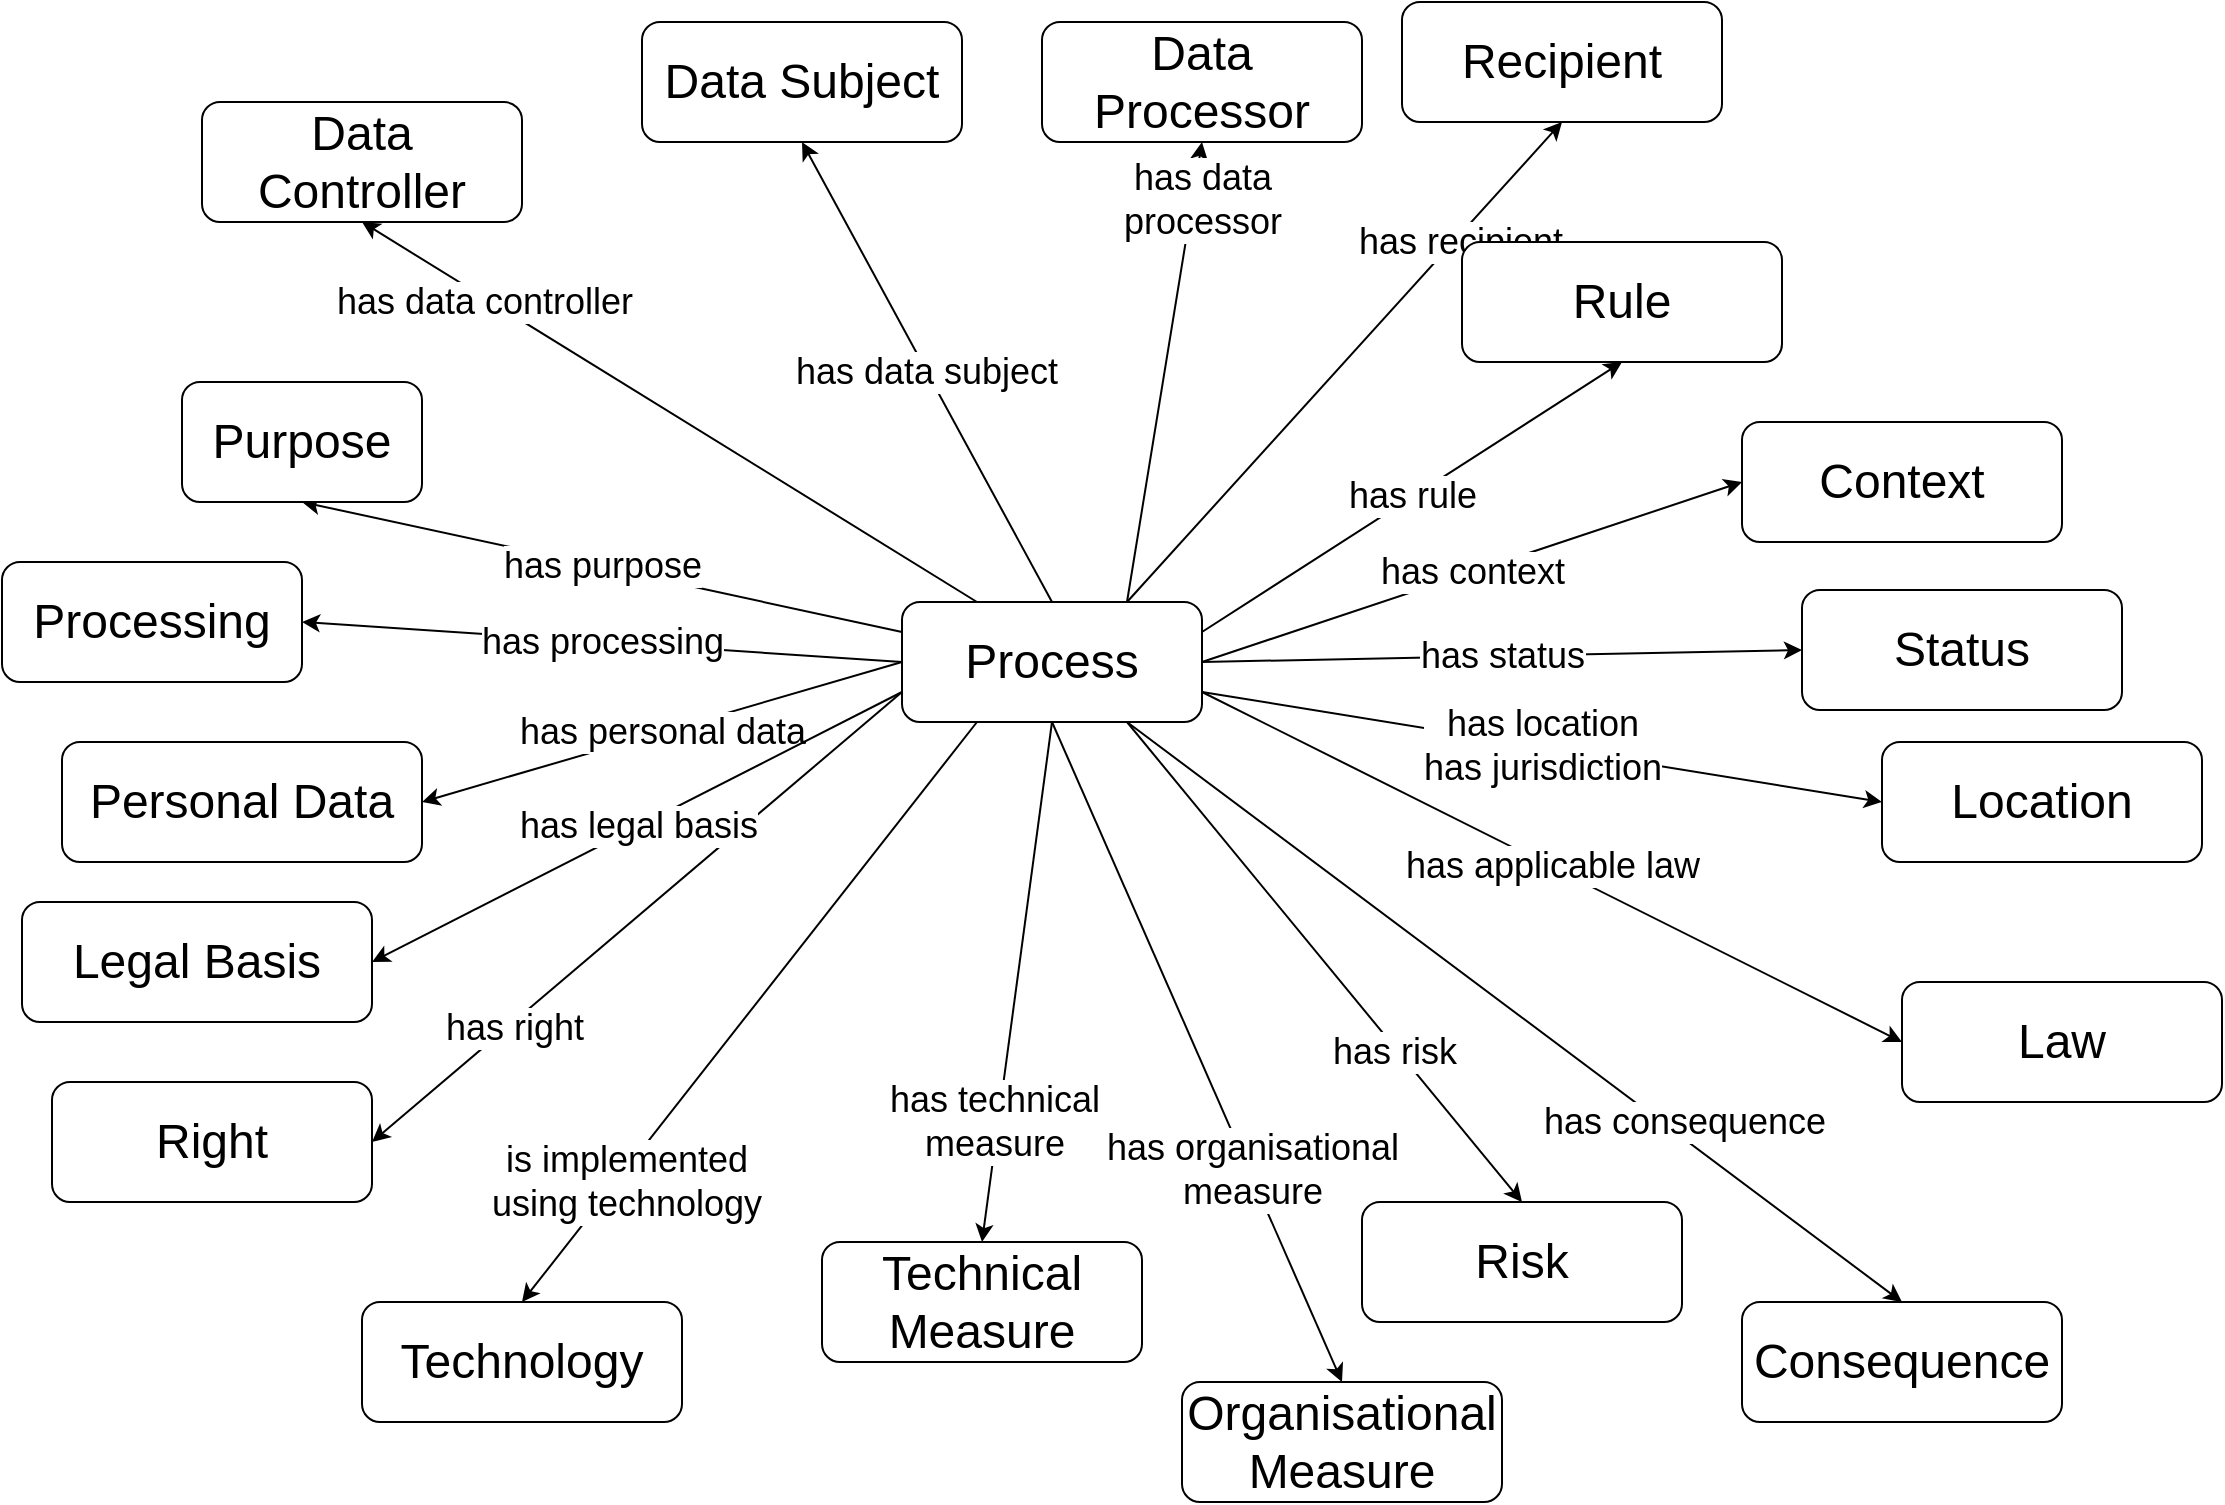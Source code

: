<mxfile version="23.0.2" type="device">
  <diagram id="LlyCoF11QMpSi3ACZM8y" name="Page-1">
    <mxGraphModel dx="1434" dy="883" grid="1" gridSize="10" guides="1" tooltips="1" connect="1" arrows="1" fold="1" page="1" pageScale="1" pageWidth="1169" pageHeight="827" math="0" shadow="0">
      <root>
        <mxCell id="0" />
        <mxCell id="1" parent="0" />
        <mxCell id="eJ3oT5h9ZwzcKakm_6cT-24" value="has right" style="edgeStyle=none;rounded=0;orthogonalLoop=1;jettySize=auto;html=1;exitX=0;exitY=0.75;exitDx=0;exitDy=0;entryX=1;entryY=0.5;entryDx=0;entryDy=0;fontSize=18;" parent="1" source="eJ3oT5h9ZwzcKakm_6cT-1" target="eJ3oT5h9ZwzcKakm_6cT-16" edge="1">
          <mxGeometry x="0.476" y="3" relative="1" as="geometry">
            <mxPoint as="offset" />
          </mxGeometry>
        </mxCell>
        <mxCell id="eJ3oT5h9ZwzcKakm_6cT-17" value="has data controller" style="rounded=0;orthogonalLoop=1;jettySize=auto;html=1;exitX=0.25;exitY=0;exitDx=0;exitDy=0;entryX=0.5;entryY=1;entryDx=0;entryDy=0;fontSize=18;" parent="1" source="eJ3oT5h9ZwzcKakm_6cT-1" target="eJ3oT5h9ZwzcKakm_6cT-8" edge="1">
          <mxGeometry x="0.596" y="2" relative="1" as="geometry">
            <mxPoint as="offset" />
          </mxGeometry>
        </mxCell>
        <mxCell id="eJ3oT5h9ZwzcKakm_6cT-18" value="has data subject" style="edgeStyle=none;rounded=0;orthogonalLoop=1;jettySize=auto;html=1;exitX=0.5;exitY=0;exitDx=0;exitDy=0;entryX=0.5;entryY=1;entryDx=0;entryDy=0;fontSize=18;" parent="1" source="eJ3oT5h9ZwzcKakm_6cT-1" target="eJ3oT5h9ZwzcKakm_6cT-9" edge="1">
          <mxGeometry relative="1" as="geometry" />
        </mxCell>
        <mxCell id="eJ3oT5h9ZwzcKakm_6cT-20" value="has purpose" style="edgeStyle=none;rounded=0;orthogonalLoop=1;jettySize=auto;html=1;exitX=0;exitY=0.25;exitDx=0;exitDy=0;entryX=0.5;entryY=1;entryDx=0;entryDy=0;fontSize=18;" parent="1" source="eJ3oT5h9ZwzcKakm_6cT-1" target="eJ3oT5h9ZwzcKakm_6cT-2" edge="1">
          <mxGeometry relative="1" as="geometry" />
        </mxCell>
        <mxCell id="eJ3oT5h9ZwzcKakm_6cT-21" value="has processing" style="edgeStyle=none;rounded=0;orthogonalLoop=1;jettySize=auto;html=1;exitX=0;exitY=0.5;exitDx=0;exitDy=0;entryX=1;entryY=0.5;entryDx=0;entryDy=0;fontSize=18;" parent="1" source="eJ3oT5h9ZwzcKakm_6cT-1" target="eJ3oT5h9ZwzcKakm_6cT-3" edge="1">
          <mxGeometry relative="1" as="geometry" />
        </mxCell>
        <mxCell id="eJ3oT5h9ZwzcKakm_6cT-22" value="has personal data" style="edgeStyle=none;rounded=0;orthogonalLoop=1;jettySize=auto;html=1;exitX=0;exitY=0.5;exitDx=0;exitDy=0;entryX=1;entryY=0.5;entryDx=0;entryDy=0;fontSize=18;" parent="1" source="eJ3oT5h9ZwzcKakm_6cT-1" target="eJ3oT5h9ZwzcKakm_6cT-4" edge="1">
          <mxGeometry relative="1" as="geometry" />
        </mxCell>
        <mxCell id="eJ3oT5h9ZwzcKakm_6cT-23" value="has legal basis" style="edgeStyle=none;rounded=0;orthogonalLoop=1;jettySize=auto;html=1;exitX=0;exitY=0.75;exitDx=0;exitDy=0;entryX=1;entryY=0.5;entryDx=0;entryDy=0;fontSize=18;" parent="1" source="eJ3oT5h9ZwzcKakm_6cT-1" target="eJ3oT5h9ZwzcKakm_6cT-5" edge="1">
          <mxGeometry relative="1" as="geometry" />
        </mxCell>
        <mxCell id="eJ3oT5h9ZwzcKakm_6cT-25" value="has technical&lt;br&gt;measure" style="edgeStyle=none;rounded=0;orthogonalLoop=1;jettySize=auto;html=1;exitX=0.5;exitY=1;exitDx=0;exitDy=0;entryX=0.5;entryY=0;entryDx=0;entryDy=0;fontSize=18;" parent="1" source="eJ3oT5h9ZwzcKakm_6cT-1" target="eJ3oT5h9ZwzcKakm_6cT-6" edge="1">
          <mxGeometry x="0.541" y="-2" relative="1" as="geometry">
            <mxPoint as="offset" />
          </mxGeometry>
        </mxCell>
        <mxCell id="eJ3oT5h9ZwzcKakm_6cT-26" value="has organisational&lt;br&gt;measure" style="edgeStyle=none;rounded=0;orthogonalLoop=1;jettySize=auto;html=1;exitX=0.5;exitY=1;exitDx=0;exitDy=0;entryX=0.5;entryY=0;entryDx=0;entryDy=0;fontSize=18;" parent="1" source="eJ3oT5h9ZwzcKakm_6cT-1" target="eJ3oT5h9ZwzcKakm_6cT-7" edge="1">
          <mxGeometry x="0.362" y="1" relative="1" as="geometry">
            <mxPoint as="offset" />
          </mxGeometry>
        </mxCell>
        <mxCell id="eJ3oT5h9ZwzcKakm_6cT-27" value="has risk" style="edgeStyle=none;rounded=0;orthogonalLoop=1;jettySize=auto;html=1;exitX=0.75;exitY=1;exitDx=0;exitDy=0;entryX=0.5;entryY=0;entryDx=0;entryDy=0;fontSize=18;" parent="1" source="eJ3oT5h9ZwzcKakm_6cT-1" target="eJ3oT5h9ZwzcKakm_6cT-13" edge="1">
          <mxGeometry x="0.366" y="-2" relative="1" as="geometry">
            <mxPoint as="offset" />
          </mxGeometry>
        </mxCell>
        <mxCell id="eJ3oT5h9ZwzcKakm_6cT-28" value="has context" style="edgeStyle=none;rounded=0;orthogonalLoop=1;jettySize=auto;html=1;exitX=1;exitY=0.5;exitDx=0;exitDy=0;entryX=0;entryY=0.5;entryDx=0;entryDy=0;fontSize=18;" parent="1" source="eJ3oT5h9ZwzcKakm_6cT-1" target="eJ3oT5h9ZwzcKakm_6cT-11" edge="1">
          <mxGeometry relative="1" as="geometry" />
        </mxCell>
        <mxCell id="eJ3oT5h9ZwzcKakm_6cT-29" value="has status" style="edgeStyle=none;rounded=0;orthogonalLoop=1;jettySize=auto;html=1;exitX=1;exitY=0.5;exitDx=0;exitDy=0;entryX=0;entryY=0.5;entryDx=0;entryDy=0;fontSize=18;" parent="1" source="eJ3oT5h9ZwzcKakm_6cT-1" target="eJ3oT5h9ZwzcKakm_6cT-12" edge="1">
          <mxGeometry relative="1" as="geometry" />
        </mxCell>
        <mxCell id="eJ3oT5h9ZwzcKakm_6cT-30" value="has consequence" style="edgeStyle=none;rounded=0;orthogonalLoop=1;jettySize=auto;html=1;exitX=0.75;exitY=1;exitDx=0;exitDy=0;entryX=0.5;entryY=0;entryDx=0;entryDy=0;fontSize=18;" parent="1" source="eJ3oT5h9ZwzcKakm_6cT-1" target="eJ3oT5h9ZwzcKakm_6cT-15" edge="1">
          <mxGeometry x="0.416" y="7" relative="1" as="geometry">
            <mxPoint as="offset" />
          </mxGeometry>
        </mxCell>
        <mxCell id="eJ3oT5h9ZwzcKakm_6cT-31" value="has recipient" style="edgeStyle=none;rounded=0;orthogonalLoop=1;jettySize=auto;html=1;exitX=0.75;exitY=0;exitDx=0;exitDy=0;entryX=0.5;entryY=1;entryDx=0;entryDy=0;fontSize=18;" parent="1" source="eJ3oT5h9ZwzcKakm_6cT-1" target="eJ3oT5h9ZwzcKakm_6cT-10" edge="1">
          <mxGeometry x="0.513" y="-3" relative="1" as="geometry">
            <mxPoint as="offset" />
          </mxGeometry>
        </mxCell>
        <mxCell id="eJ3oT5h9ZwzcKakm_6cT-36" value="is implemented&lt;br&gt;using technology" style="edgeStyle=none;rounded=0;orthogonalLoop=1;jettySize=auto;html=1;exitX=0.25;exitY=1;exitDx=0;exitDy=0;entryX=0.5;entryY=0;entryDx=0;entryDy=0;fontSize=18;" parent="1" source="eJ3oT5h9ZwzcKakm_6cT-1" target="eJ3oT5h9ZwzcKakm_6cT-34" edge="1">
          <mxGeometry x="0.568" y="4" relative="1" as="geometry">
            <mxPoint as="offset" />
          </mxGeometry>
        </mxCell>
        <mxCell id="eJ3oT5h9ZwzcKakm_6cT-38" value="has location&lt;br&gt;has jurisdiction" style="edgeStyle=none;rounded=0;orthogonalLoop=1;jettySize=auto;html=1;exitX=1;exitY=0.75;exitDx=0;exitDy=0;entryX=0;entryY=0.5;entryDx=0;entryDy=0;fontSize=18;" parent="1" source="eJ3oT5h9ZwzcKakm_6cT-1" target="eJ3oT5h9ZwzcKakm_6cT-37" edge="1">
          <mxGeometry relative="1" as="geometry" />
        </mxCell>
        <mxCell id="eJ3oT5h9ZwzcKakm_6cT-40" value="has applicable law" style="edgeStyle=none;rounded=0;orthogonalLoop=1;jettySize=auto;html=1;exitX=1;exitY=0.75;exitDx=0;exitDy=0;entryX=0;entryY=0.5;entryDx=0;entryDy=0;fontSize=18;" parent="1" source="eJ3oT5h9ZwzcKakm_6cT-1" target="eJ3oT5h9ZwzcKakm_6cT-39" edge="1">
          <mxGeometry relative="1" as="geometry" />
        </mxCell>
        <mxCell id="eJ3oT5h9ZwzcKakm_6cT-42" value="has rule" style="edgeStyle=none;rounded=0;orthogonalLoop=1;jettySize=auto;html=1;exitX=1;exitY=0.25;exitDx=0;exitDy=0;entryX=0.5;entryY=1;entryDx=0;entryDy=0;fontSize=18;" parent="1" source="eJ3oT5h9ZwzcKakm_6cT-1" target="eJ3oT5h9ZwzcKakm_6cT-41" edge="1">
          <mxGeometry relative="1" as="geometry" />
        </mxCell>
        <mxCell id="eJ3oT5h9ZwzcKakm_6cT-44" value="has data&lt;br&gt;processor" style="edgeStyle=none;rounded=0;orthogonalLoop=1;jettySize=auto;html=1;exitX=0.75;exitY=0;exitDx=0;exitDy=0;entryX=0.5;entryY=1;entryDx=0;entryDy=0;fontSize=18;" parent="1" source="eJ3oT5h9ZwzcKakm_6cT-1" target="eJ3oT5h9ZwzcKakm_6cT-43" edge="1">
          <mxGeometry x="0.746" y="-5" relative="1" as="geometry">
            <mxPoint y="-1" as="offset" />
          </mxGeometry>
        </mxCell>
        <mxCell id="eJ3oT5h9ZwzcKakm_6cT-1" value="Process" style="rounded=1;whiteSpace=wrap;html=1;fontSize=24;" parent="1" vertex="1">
          <mxGeometry x="470" y="360" width="150" height="60" as="geometry" />
        </mxCell>
        <mxCell id="eJ3oT5h9ZwzcKakm_6cT-2" value="Purpose" style="rounded=1;whiteSpace=wrap;html=1;fontSize=24;" parent="1" vertex="1">
          <mxGeometry x="110" y="250" width="120" height="60" as="geometry" />
        </mxCell>
        <mxCell id="eJ3oT5h9ZwzcKakm_6cT-3" value="Processing" style="rounded=1;whiteSpace=wrap;html=1;fontSize=24;" parent="1" vertex="1">
          <mxGeometry x="20" y="340" width="150" height="60" as="geometry" />
        </mxCell>
        <mxCell id="eJ3oT5h9ZwzcKakm_6cT-4" value="Personal Data" style="rounded=1;whiteSpace=wrap;html=1;fontSize=24;" parent="1" vertex="1">
          <mxGeometry x="50" y="430" width="180" height="60" as="geometry" />
        </mxCell>
        <mxCell id="eJ3oT5h9ZwzcKakm_6cT-5" value="Legal Basis" style="rounded=1;whiteSpace=wrap;html=1;fontSize=24;" parent="1" vertex="1">
          <mxGeometry x="30" y="510" width="175" height="60" as="geometry" />
        </mxCell>
        <mxCell id="eJ3oT5h9ZwzcKakm_6cT-6" value="Technical Measure" style="rounded=1;whiteSpace=wrap;html=1;fontSize=24;" parent="1" vertex="1">
          <mxGeometry x="430" y="680" width="160" height="60" as="geometry" />
        </mxCell>
        <mxCell id="eJ3oT5h9ZwzcKakm_6cT-7" value="Organisational Measure" style="rounded=1;whiteSpace=wrap;html=1;fontSize=24;" parent="1" vertex="1">
          <mxGeometry x="610" y="750" width="160" height="60" as="geometry" />
        </mxCell>
        <mxCell id="eJ3oT5h9ZwzcKakm_6cT-8" value="Data Controller" style="rounded=1;whiteSpace=wrap;html=1;fontSize=24;" parent="1" vertex="1">
          <mxGeometry x="120" y="110" width="160" height="60" as="geometry" />
        </mxCell>
        <mxCell id="eJ3oT5h9ZwzcKakm_6cT-9" value="Data Subject" style="rounded=1;whiteSpace=wrap;html=1;fontSize=24;" parent="1" vertex="1">
          <mxGeometry x="340" y="70" width="160" height="60" as="geometry" />
        </mxCell>
        <mxCell id="eJ3oT5h9ZwzcKakm_6cT-10" value="Recipient" style="rounded=1;whiteSpace=wrap;html=1;fontSize=24;" parent="1" vertex="1">
          <mxGeometry x="720" y="60" width="160" height="60" as="geometry" />
        </mxCell>
        <mxCell id="eJ3oT5h9ZwzcKakm_6cT-11" value="Context" style="rounded=1;whiteSpace=wrap;html=1;fontSize=24;" parent="1" vertex="1">
          <mxGeometry x="890" y="270" width="160" height="60" as="geometry" />
        </mxCell>
        <mxCell id="eJ3oT5h9ZwzcKakm_6cT-12" value="Status" style="rounded=1;whiteSpace=wrap;html=1;fontSize=24;" parent="1" vertex="1">
          <mxGeometry x="920" y="354" width="160" height="60" as="geometry" />
        </mxCell>
        <mxCell id="eJ3oT5h9ZwzcKakm_6cT-13" value="Risk" style="rounded=1;whiteSpace=wrap;html=1;fontSize=24;" parent="1" vertex="1">
          <mxGeometry x="700" y="660" width="160" height="60" as="geometry" />
        </mxCell>
        <mxCell id="eJ3oT5h9ZwzcKakm_6cT-15" value="Consequence" style="rounded=1;whiteSpace=wrap;html=1;fontSize=24;" parent="1" vertex="1">
          <mxGeometry x="890" y="710" width="160" height="60" as="geometry" />
        </mxCell>
        <mxCell id="eJ3oT5h9ZwzcKakm_6cT-16" value="Right" style="rounded=1;whiteSpace=wrap;html=1;fontSize=24;" parent="1" vertex="1">
          <mxGeometry x="45" y="600" width="160" height="60" as="geometry" />
        </mxCell>
        <mxCell id="eJ3oT5h9ZwzcKakm_6cT-34" value="Technology" style="rounded=1;whiteSpace=wrap;html=1;fontSize=24;" parent="1" vertex="1">
          <mxGeometry x="200" y="710" width="160" height="60" as="geometry" />
        </mxCell>
        <mxCell id="eJ3oT5h9ZwzcKakm_6cT-37" value="Location" style="rounded=1;whiteSpace=wrap;html=1;fontSize=24;" parent="1" vertex="1">
          <mxGeometry x="960" y="430" width="160" height="60" as="geometry" />
        </mxCell>
        <mxCell id="eJ3oT5h9ZwzcKakm_6cT-39" value="Law" style="rounded=1;whiteSpace=wrap;html=1;fontSize=24;" parent="1" vertex="1">
          <mxGeometry x="970" y="550" width="160" height="60" as="geometry" />
        </mxCell>
        <mxCell id="eJ3oT5h9ZwzcKakm_6cT-41" value="Rule" style="rounded=1;whiteSpace=wrap;html=1;fontSize=24;" parent="1" vertex="1">
          <mxGeometry x="750" y="180" width="160" height="60" as="geometry" />
        </mxCell>
        <mxCell id="eJ3oT5h9ZwzcKakm_6cT-43" value="Data Processor" style="rounded=1;whiteSpace=wrap;html=1;fontSize=24;" parent="1" vertex="1">
          <mxGeometry x="540" y="70" width="160" height="60" as="geometry" />
        </mxCell>
      </root>
    </mxGraphModel>
  </diagram>
</mxfile>
